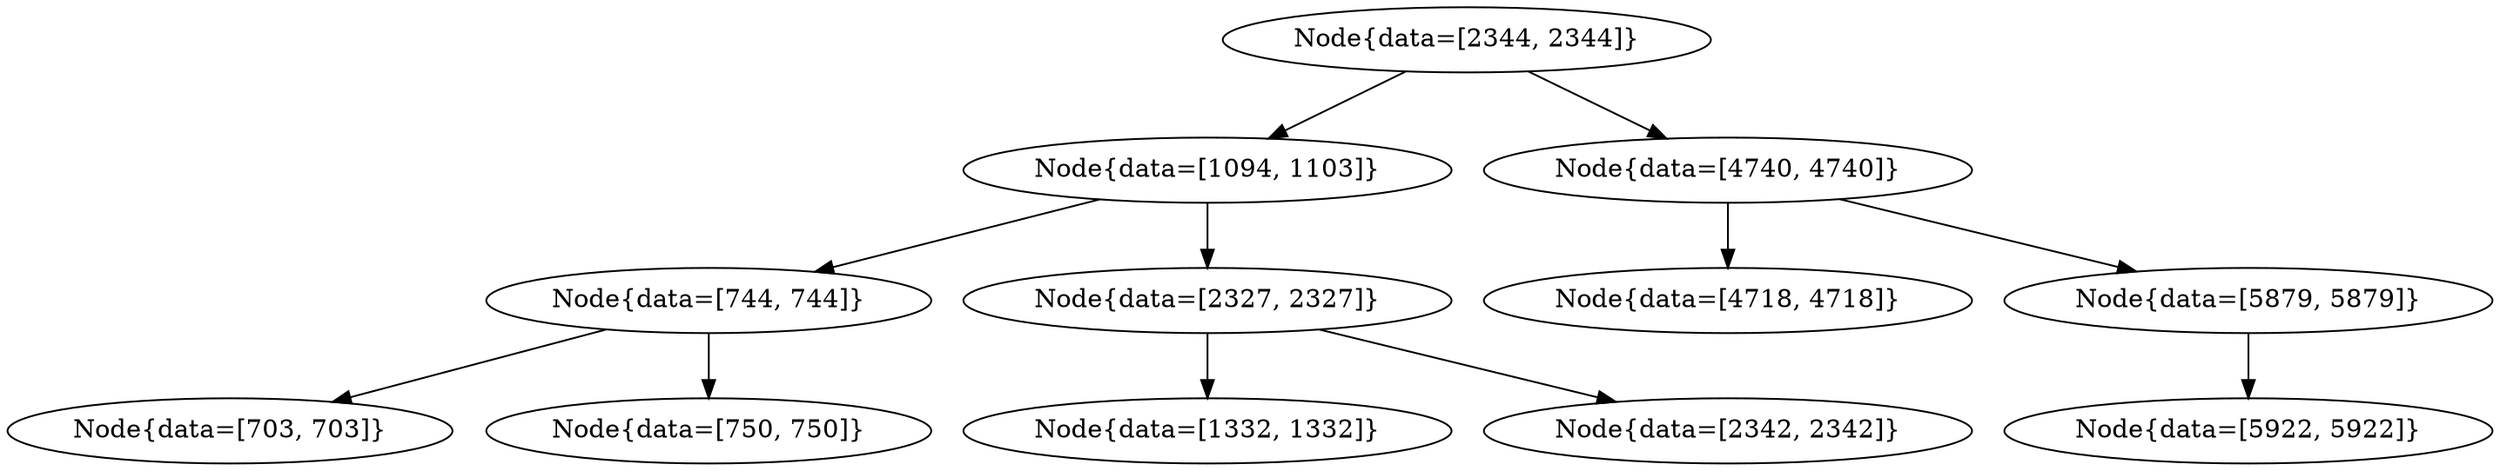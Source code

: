 digraph G{
901348457 [label="Node{data=[2344, 2344]}"]
901348457 -> 738666367
738666367 [label="Node{data=[1094, 1103]}"]
738666367 -> 223212750
223212750 [label="Node{data=[744, 744]}"]
223212750 -> 1192027879
1192027879 [label="Node{data=[703, 703]}"]
223212750 -> 967348315
967348315 [label="Node{data=[750, 750]}"]
738666367 -> 746681550
746681550 [label="Node{data=[2327, 2327]}"]
746681550 -> 1317543444
1317543444 [label="Node{data=[1332, 1332]}"]
746681550 -> 1846797052
1846797052 [label="Node{data=[2342, 2342]}"]
901348457 -> 323259693
323259693 [label="Node{data=[4740, 4740]}"]
323259693 -> 876915855
876915855 [label="Node{data=[4718, 4718]}"]
323259693 -> 984771757
984771757 [label="Node{data=[5879, 5879]}"]
984771757 -> 1262976261
1262976261 [label="Node{data=[5922, 5922]}"]
}